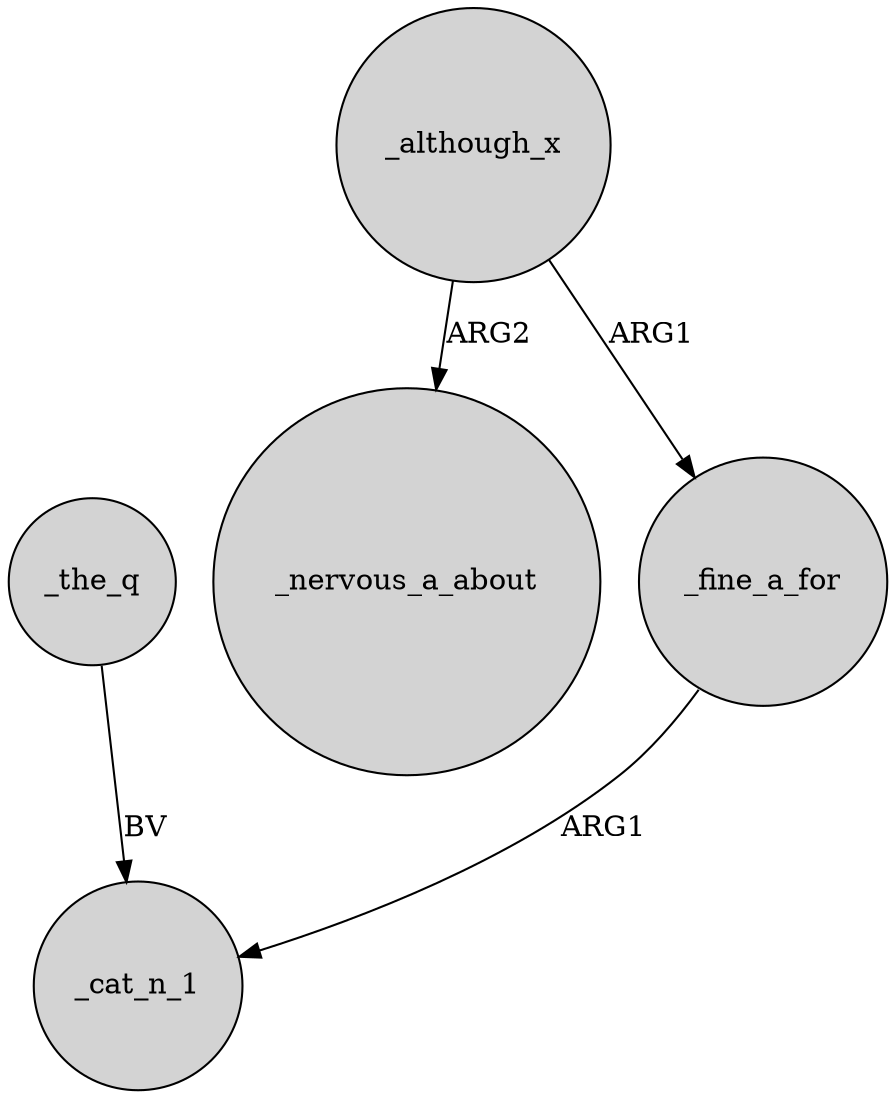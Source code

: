 digraph {
	node [shape=circle style=filled]
	_the_q -> _cat_n_1 [label=BV]
	_although_x -> _nervous_a_about [label=ARG2]
	_although_x -> _fine_a_for [label=ARG1]
	_fine_a_for -> _cat_n_1 [label=ARG1]
}
